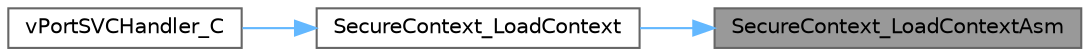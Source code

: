 digraph "SecureContext_LoadContextAsm"
{
 // LATEX_PDF_SIZE
  bgcolor="transparent";
  edge [fontname=Helvetica,fontsize=10,labelfontname=Helvetica,labelfontsize=10];
  node [fontname=Helvetica,fontsize=10,shape=box,height=0.2,width=0.4];
  rankdir="RL";
  Node1 [id="Node000001",label="SecureContext_LoadContextAsm",height=0.2,width=0.4,color="gray40", fillcolor="grey60", style="filled", fontcolor="black",tooltip=" "];
  Node1 -> Node2 [id="edge1_Node000001_Node000002",dir="back",color="steelblue1",style="solid",tooltip=" "];
  Node2 [id="Node000002",label="SecureContext_LoadContext",height=0.2,width=0.4,color="grey40", fillcolor="white", style="filled",URL="$_a_r_mv8_m_2secure_2context_2secure__context_8c.html#a886132d5bc22fe26a2c8210a0ad67255",tooltip="Loads the given context."];
  Node2 -> Node3 [id="edge2_Node000002_Node000003",dir="back",color="steelblue1",style="solid",tooltip=" "];
  Node3 [id="Node000003",label="vPortSVCHandler_C",height=0.2,width=0.4,color="grey40", fillcolor="white", style="filled",URL="$_a_r_mv8_m_2non__secure_2port_8c.html#a65bf4c0ff0c46096b4213149780b6b93",tooltip=" "];
}
